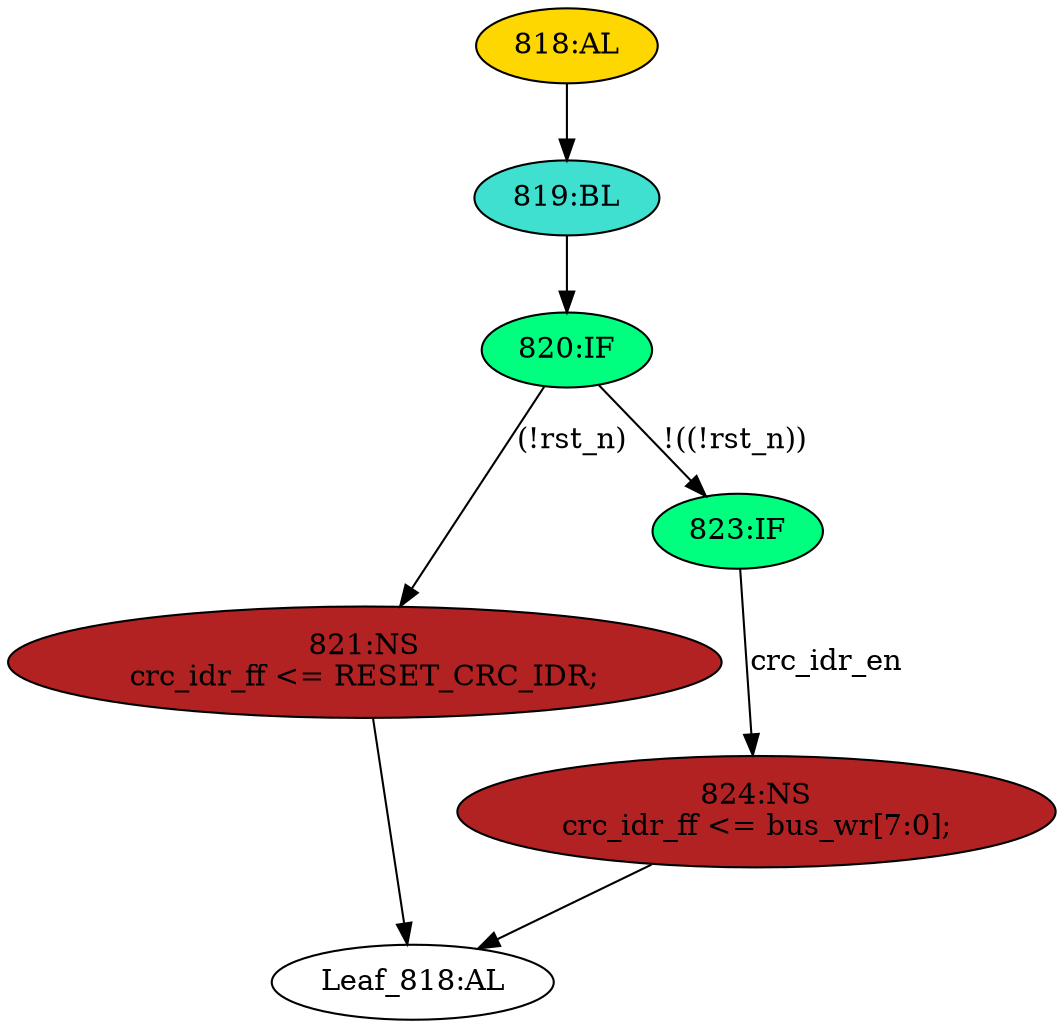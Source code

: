 strict digraph "" {
	node [label="\N"];
	"824:NS"	 [ast="<pyverilog.vparser.ast.NonblockingSubstitution object at 0x7f01261e8650>",
		fillcolor=firebrick,
		label="824:NS
crc_idr_ff <= bus_wr[7:0];",
		statements="[<pyverilog.vparser.ast.NonblockingSubstitution object at 0x7f01261e8650>]",
		style=filled,
		typ=NonblockingSubstitution];
	"Leaf_818:AL"	 [def_var="['crc_idr_ff']",
		label="Leaf_818:AL"];
	"824:NS" -> "Leaf_818:AL"	 [cond="[]",
		lineno=None];
	"821:NS"	 [ast="<pyverilog.vparser.ast.NonblockingSubstitution object at 0x7f01261e88d0>",
		fillcolor=firebrick,
		label="821:NS
crc_idr_ff <= RESET_CRC_IDR;",
		statements="[<pyverilog.vparser.ast.NonblockingSubstitution object at 0x7f01261e88d0>]",
		style=filled,
		typ=NonblockingSubstitution];
	"821:NS" -> "Leaf_818:AL"	 [cond="[]",
		lineno=None];
	"823:IF"	 [ast="<pyverilog.vparser.ast.IfStatement object at 0x7f01261e8a50>",
		fillcolor=springgreen,
		label="823:IF",
		statements="[]",
		style=filled,
		typ=IfStatement];
	"823:IF" -> "824:NS"	 [cond="['crc_idr_en']",
		label=crc_idr_en,
		lineno=823];
	"819:BL"	 [ast="<pyverilog.vparser.ast.Block object at 0x7f01261e8c50>",
		fillcolor=turquoise,
		label="819:BL",
		statements="[]",
		style=filled,
		typ=Block];
	"820:IF"	 [ast="<pyverilog.vparser.ast.IfStatement object at 0x7f01261e8c90>",
		fillcolor=springgreen,
		label="820:IF",
		statements="[]",
		style=filled,
		typ=IfStatement];
	"819:BL" -> "820:IF"	 [cond="[]",
		lineno=None];
	"818:AL"	 [ast="<pyverilog.vparser.ast.Always object at 0x7f01261e8b50>",
		clk_sens=False,
		fillcolor=gold,
		label="818:AL",
		sens="['clk']",
		statements="[]",
		style=filled,
		typ=Always,
		use_var="['crc_idr_en', 'rst_n', 'bus_wr', 'RESET_CRC_IDR']"];
	"818:AL" -> "819:BL"	 [cond="[]",
		lineno=None];
	"820:IF" -> "821:NS"	 [cond="['rst_n']",
		label="(!rst_n)",
		lineno=820];
	"820:IF" -> "823:IF"	 [cond="['rst_n']",
		label="!((!rst_n))",
		lineno=820];
}
